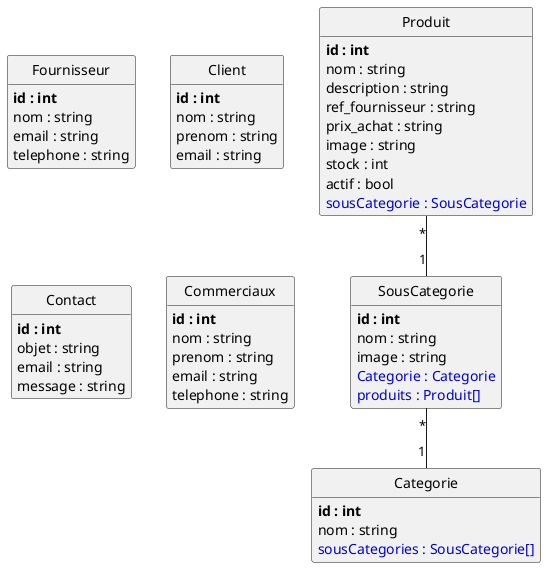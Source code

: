 @startuml
class Fournisseur {
	**id : int**
	nom : string
	email : string
	telephone : string
}

class Client {
	**id : int**
	nom : string
	prenom : string
	email : string
}

class Produit {
	**id : int**
	nom : string
	description : string
	ref_fournisseur : string
	prix_achat : string
	image : string
	stock : int
	actif : bool
	<color:#0000dd>sousCategorie : SousCategorie</color>
}

class SousCategorie {
	**id : int**
	nom : string
	image : string
	<color:#0000dd>Categorie : Categorie</color>
	<color:#0000dd>produits : Produit[]</color>
}

class Contact {
	**id : int**
	objet : string
	email : string
	message : string
}

class Commerciaux {
	**id : int**
	nom : string
	prenom : string
	email : string
	telephone : string
}

class Categorie {
	**id : int**
	nom : string
	<color:#0000dd>sousCategories : SousCategorie[]</color>
}

Produit "*"--"1" SousCategorie
SousCategorie "*"--"1" Categorie


hide methods

hide circle

@enduml
